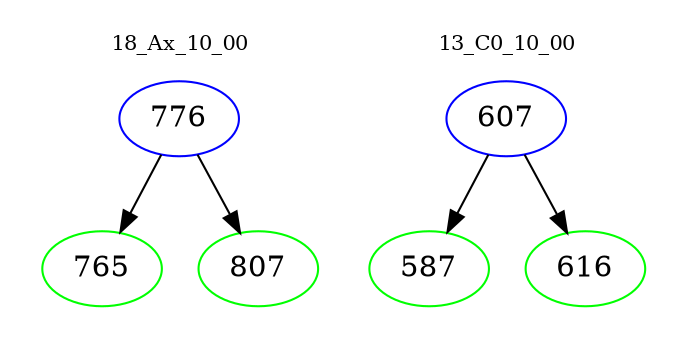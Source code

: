 digraph{
subgraph cluster_0 {
color = white
label = "18_Ax_10_00";
fontsize=10;
T0_776 [label="776", color="blue"]
T0_776 -> T0_765 [color="black"]
T0_765 [label="765", color="green"]
T0_776 -> T0_807 [color="black"]
T0_807 [label="807", color="green"]
}
subgraph cluster_1 {
color = white
label = "13_C0_10_00";
fontsize=10;
T1_607 [label="607", color="blue"]
T1_607 -> T1_587 [color="black"]
T1_587 [label="587", color="green"]
T1_607 -> T1_616 [color="black"]
T1_616 [label="616", color="green"]
}
}
